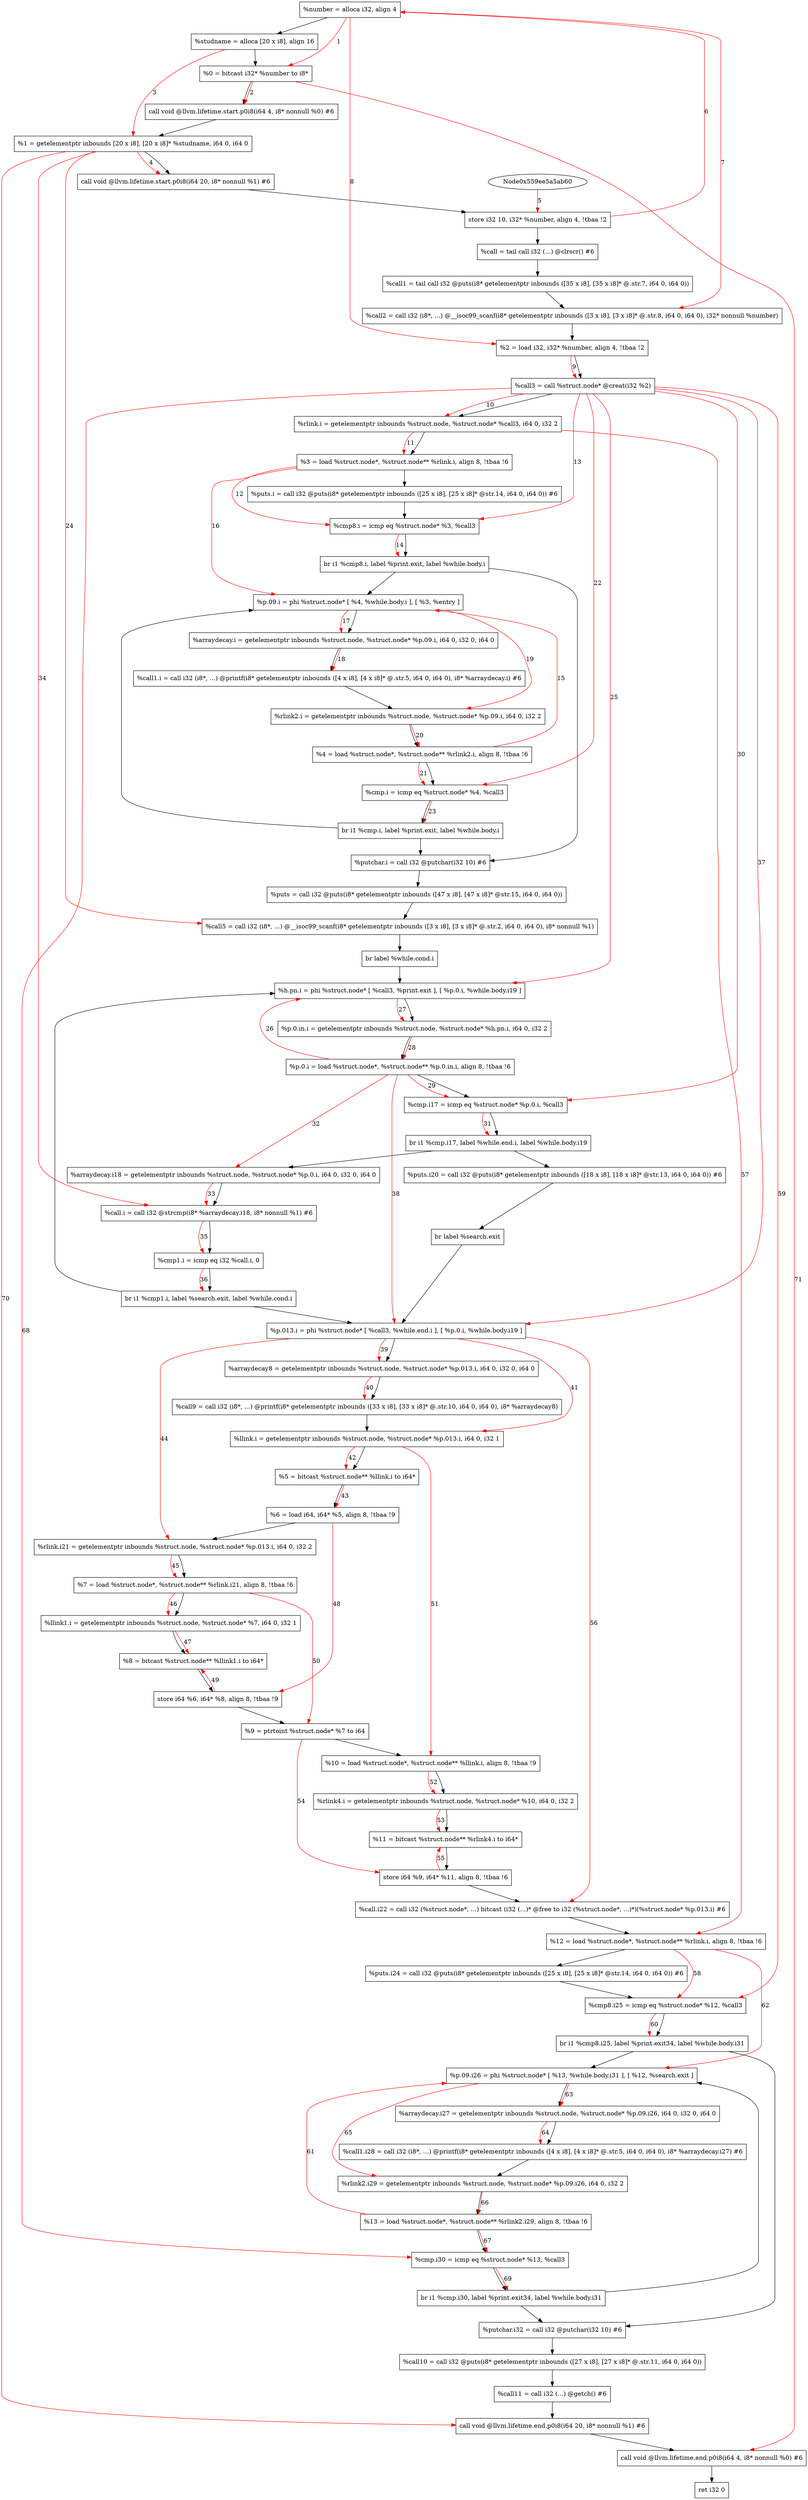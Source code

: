 digraph "CDFG for'main' function" {
	Node0x559ee5a5c158[shape=record, label="  %number = alloca i32, align 4"]
	Node0x559ee5a5c628[shape=record, label="  %studname = alloca [20 x i8], align 16"]
	Node0x559ee5a5c6b8[shape=record, label="  %0 = bitcast i32* %number to i8*"]
	Node0x559ee5a5c858[shape=record, label="  call void @llvm.lifetime.start.p0i8(i64 4, i8* nonnull %0) #6"]
	Node0x559ee5a5c948[shape=record, label="  %1 = getelementptr inbounds [20 x i8], [20 x i8]* %studname, i64 0, i64 0"]
	Node0x559ee5a5ca38[shape=record, label="  call void @llvm.lifetime.start.p0i8(i64 20, i8* nonnull %1) #6"]
	Node0x559ee5a5cb10[shape=record, label="  store i32 10, i32* %number, align 4, !tbaa !2"]
	Node0x559ee5a58398[shape=record, label="  %call = tail call i32 (...) @clrscr() #6"]
	Node0x559ee5a58530[shape=record, label="  %call1 = tail call i32 @puts(i8* getelementptr inbounds ([35 x i8], [35 x i8]* @.str.7, i64 0, i64 0))"]
	Node0x559ee5a586b8[shape=record, label="  %call2 = call i32 (i8*, ...) @__isoc99_scanf(i8* getelementptr inbounds ([3 x i8], [3 x i8]* @.str.8, i64 0, i64 0), i32* nonnull %number)"]
	Node0x559ee5a58778[shape=record, label="  %2 = load i32, i32* %number, align 4, !tbaa !2"]
	Node0x559ee5a587f0[shape=record, label="  %call3 = call %struct.node* @creat(i32 %2)"]
	Node0x559ee5a588d8[shape=record, label="  %rlink.i = getelementptr inbounds %struct.node, %struct.node* %call3, i64 0, i32 2"]
	Node0x559ee5a58968[shape=record, label="  %3 = load %struct.node*, %struct.node** %rlink.i, align 8, !tbaa !6"]
	Node0x559ee5a58a20[shape=record, label="  %puts.i = call i32 @puts(i8* getelementptr inbounds ([25 x i8], [25 x i8]* @str.14, i64 0, i64 0)) #6"]
	Node0x559ee5a58af0[shape=record, label="  %cmp8.i = icmp eq %struct.node* %3, %call3"]
	Node0x559ee5a5e568[shape=record, label="  br i1 %cmp8.i, label %print.exit, label %while.body.i"]
	Node0x559ee5a5e628[shape=record, label="  %p.09.i = phi %struct.node* [ %4, %while.body.i ], [ %3, %entry ]"]
	Node0x559ee5a5c570[shape=record, label="  %arraydecay.i = getelementptr inbounds %struct.node, %struct.node* %p.09.i, i64 0, i32 0, i64 0"]
	Node0x559ee5a5e8e8[shape=record, label="  %call1.i = call i32 (i8*, ...) @printf(i8* getelementptr inbounds ([4 x i8], [4 x i8]* @.str.5, i64 0, i64 0), i8* %arraydecay.i) #6"]
	Node0x559ee5a5e9f8[shape=record, label="  %rlink2.i = getelementptr inbounds %struct.node, %struct.node* %p.09.i, i64 0, i32 2"]
	Node0x559ee5a5e4d8[shape=record, label="  %4 = load %struct.node*, %struct.node** %rlink2.i, align 8, !tbaa !6"]
	Node0x559ee5a5eb00[shape=record, label="  %cmp.i = icmp eq %struct.node* %4, %call3"]
	Node0x559ee5a5eba8[shape=record, label="  br i1 %cmp.i, label %print.exit, label %while.body.i"]
	Node0x559ee5a5ec60[shape=record, label="  %putchar.i = call i32 @putchar(i32 10) #6"]
	Node0x559ee5a5edb0[shape=record, label="  %puts = call i32 @puts(i8* getelementptr inbounds ([47 x i8], [47 x i8]* @str.15, i64 0, i64 0))"]
	Node0x559ee5a5eeb8[shape=record, label="  %call5 = call i32 (i8*, ...) @__isoc99_scanf(i8* getelementptr inbounds ([3 x i8], [3 x i8]* @.str.2, i64 0, i64 0), i8* nonnull %1)"]
	Node0x559ee5a5efc8[shape=record, label="  br label %while.cond.i"]
	Node0x559ee5a5f148[shape=record, label="  %h.pn.i = phi %struct.node* [ %call3, %print.exit ], [ %p.0.i, %while.body.i19 ]"]
	Node0x559ee5a5f248[shape=record, label="  %p.0.in.i = getelementptr inbounds %struct.node, %struct.node* %h.pn.i, i64 0, i32 2"]
	Node0x559ee5a5f2e8[shape=record, label="  %p.0.i = load %struct.node*, %struct.node** %p.0.in.i, align 8, !tbaa !6"]
	Node0x559ee5a5f680[shape=record, label="  %cmp.i17 = icmp eq %struct.node* %p.0.i, %call3"]
	Node0x559ee5a5f778[shape=record, label="  br i1 %cmp.i17, label %while.end.i, label %while.body.i19"]
	Node0x559ee5a5f820[shape=record, label="  %arraydecay.i18 = getelementptr inbounds %struct.node, %struct.node* %p.0.i, i64 0, i32 0, i64 0"]
	Node0x559ee5a5f948[shape=record, label="  %call.i = call i32 @strcmp(i8* %arraydecay.i18, i8* nonnull %1) #6"]
	Node0x559ee5a5fa20[shape=record, label="  %cmp1.i = icmp eq i32 %call.i, 0"]
	Node0x559ee5a5fb28[shape=record, label="  br i1 %cmp1.i, label %search.exit, label %while.cond.i"]
	Node0x559ee5a5fbe0[shape=record, label="  %puts.i20 = call i32 @puts(i8* getelementptr inbounds ([18 x i8], [18 x i8]* @str.13, i64 0, i64 0)) #6"]
	Node0x559ee5a5e3f8[shape=record, label="  br label %search.exit"]
	Node0x559ee5a5fcb8[shape=record, label="  %p.013.i = phi %struct.node* [ %call3, %while.end.i ], [ %p.0.i, %while.body.i19 ]"]
	Node0x559ee5a5fdb0[shape=record, label="  %arraydecay8 = getelementptr inbounds %struct.node, %struct.node* %p.013.i, i64 0, i32 0, i64 0"]
	Node0x559ee5a5ff18[shape=record, label="  %call9 = call i32 (i8*, ...) @printf(i8* getelementptr inbounds ([33 x i8], [33 x i8]* @.str.10, i64 0, i64 0), i8* %arraydecay8)"]
	Node0x559ee5a60008[shape=record, label="  %llink.i = getelementptr inbounds %struct.node, %struct.node* %p.013.i, i64 0, i32 1"]
	Node0x559ee5a5f0f8[shape=record, label="  %5 = bitcast %struct.node** %llink.i to i64*"]
	Node0x559ee5a60098[shape=record, label="  %6 = load i64, i64* %5, align 8, !tbaa !9"]
	Node0x559ee5a60128[shape=record, label="  %rlink.i21 = getelementptr inbounds %struct.node, %struct.node* %p.013.i, i64 0, i32 2"]
	Node0x559ee5a601c8[shape=record, label="  %7 = load %struct.node*, %struct.node** %rlink.i21, align 8, !tbaa !6"]
	Node0x559ee5a60258[shape=record, label="  %llink1.i = getelementptr inbounds %struct.node, %struct.node* %7, i64 0, i32 1"]
	Node0x559ee5a602f8[shape=record, label="  %8 = bitcast %struct.node** %llink1.i to i64*"]
	Node0x559ee5a60400[shape=record, label="  store i64 %6, i64* %8, align 8, !tbaa !9"]
	Node0x559ee5a60468[shape=record, label="  %9 = ptrtoint %struct.node* %7 to i64"]
	Node0x559ee5a604c8[shape=record, label="  %10 = load %struct.node*, %struct.node** %llink.i, align 8, !tbaa !9"]
	Node0x559ee5a60558[shape=record, label="  %rlink4.i = getelementptr inbounds %struct.node, %struct.node* %10, i64 0, i32 2"]
	Node0x559ee5a605f8[shape=record, label="  %11 = bitcast %struct.node** %rlink4.i to i64*"]
	Node0x559ee5a60670[shape=record, label="  store i64 %9, i64* %11, align 8, !tbaa !6"]
	Node0x559ee5a60710[shape=record, label="  %call.i22 = call i32 (%struct.node*, ...) bitcast (i32 (...)* @free to i32 (%struct.node*, ...)*)(%struct.node* %p.013.i) #6"]
	Node0x559ee5a607c8[shape=record, label="  %12 = load %struct.node*, %struct.node** %rlink.i, align 8, !tbaa !6"]
	Node0x559ee5a60860[shape=record, label="  %puts.i24 = call i32 @puts(i8* getelementptr inbounds ([25 x i8], [25 x i8]* @str.14, i64 0, i64 0)) #6"]
	Node0x559ee5a60960[shape=record, label="  %cmp8.i25 = icmp eq %struct.node* %12, %call3"]
	Node0x559ee5a60bd8[shape=record, label="  br i1 %cmp8.i25, label %print.exit34, label %while.body.i31"]
	Node0x559ee5a60c58[shape=record, label="  %p.09.i26 = phi %struct.node* [ %13, %while.body.i31 ], [ %12, %search.exit ]"]
	Node0x559ee5a60d80[shape=record, label="  %arraydecay.i27 = getelementptr inbounds %struct.node, %struct.node* %p.09.i26, i64 0, i32 0, i64 0"]
	Node0x559ee5a60e48[shape=record, label="  %call1.i28 = call i32 (i8*, ...) @printf(i8* getelementptr inbounds ([4 x i8], [4 x i8]* @.str.5, i64 0, i64 0), i8* %arraydecay.i27) #6"]
	Node0x559ee5a60f88[shape=record, label="  %rlink2.i29 = getelementptr inbounds %struct.node, %struct.node* %p.09.i26, i64 0, i32 2"]
	Node0x559ee5a60b48[shape=record, label="  %13 = load %struct.node*, %struct.node** %rlink2.i29, align 8, !tbaa !6"]
	Node0x559ee5a61040[shape=record, label="  %cmp.i30 = icmp eq %struct.node* %13, %call3"]
	Node0x559ee5a616e8[shape=record, label="  br i1 %cmp.i30, label %print.exit34, label %while.body.i31"]
	Node0x559ee5a617a0[shape=record, label="  %putchar.i32 = call i32 @putchar(i32 10) #6"]
	Node0x559ee5a618f0[shape=record, label="  %call10 = call i32 @puts(i8* getelementptr inbounds ([27 x i8], [27 x i8]* @.str.11, i64 0, i64 0))"]
	Node0x559ee5a61aa8[shape=record, label="  %call11 = call i32 (...) @getch() #6"]
	Node0x559ee5a61c78[shape=record, label="  call void @llvm.lifetime.end.p0i8(i64 20, i8* nonnull %1) #6"]
	Node0x559ee5a61d88[shape=record, label="  call void @llvm.lifetime.end.p0i8(i64 4, i8* nonnull %0) #6"]
	Node0x559ee5a61e48[shape=record, label="  ret i32 0"]
	Node0x559ee5a5c158 -> Node0x559ee5a5c628
	Node0x559ee5a5c628 -> Node0x559ee5a5c6b8
	Node0x559ee5a5c6b8 -> Node0x559ee5a5c858
	Node0x559ee5a5c858 -> Node0x559ee5a5c948
	Node0x559ee5a5c948 -> Node0x559ee5a5ca38
	Node0x559ee5a5ca38 -> Node0x559ee5a5cb10
	Node0x559ee5a5cb10 -> Node0x559ee5a58398
	Node0x559ee5a58398 -> Node0x559ee5a58530
	Node0x559ee5a58530 -> Node0x559ee5a586b8
	Node0x559ee5a586b8 -> Node0x559ee5a58778
	Node0x559ee5a58778 -> Node0x559ee5a587f0
	Node0x559ee5a587f0 -> Node0x559ee5a588d8
	Node0x559ee5a588d8 -> Node0x559ee5a58968
	Node0x559ee5a58968 -> Node0x559ee5a58a20
	Node0x559ee5a58a20 -> Node0x559ee5a58af0
	Node0x559ee5a58af0 -> Node0x559ee5a5e568
	Node0x559ee5a5e568 -> Node0x559ee5a5ec60
	Node0x559ee5a5e568 -> Node0x559ee5a5e628
	Node0x559ee5a5e628 -> Node0x559ee5a5c570
	Node0x559ee5a5c570 -> Node0x559ee5a5e8e8
	Node0x559ee5a5e8e8 -> Node0x559ee5a5e9f8
	Node0x559ee5a5e9f8 -> Node0x559ee5a5e4d8
	Node0x559ee5a5e4d8 -> Node0x559ee5a5eb00
	Node0x559ee5a5eb00 -> Node0x559ee5a5eba8
	Node0x559ee5a5eba8 -> Node0x559ee5a5ec60
	Node0x559ee5a5eba8 -> Node0x559ee5a5e628
	Node0x559ee5a5ec60 -> Node0x559ee5a5edb0
	Node0x559ee5a5edb0 -> Node0x559ee5a5eeb8
	Node0x559ee5a5eeb8 -> Node0x559ee5a5efc8
	Node0x559ee5a5efc8 -> Node0x559ee5a5f148
	Node0x559ee5a5f148 -> Node0x559ee5a5f248
	Node0x559ee5a5f248 -> Node0x559ee5a5f2e8
	Node0x559ee5a5f2e8 -> Node0x559ee5a5f680
	Node0x559ee5a5f680 -> Node0x559ee5a5f778
	Node0x559ee5a5f778 -> Node0x559ee5a5fbe0
	Node0x559ee5a5f778 -> Node0x559ee5a5f820
	Node0x559ee5a5f820 -> Node0x559ee5a5f948
	Node0x559ee5a5f948 -> Node0x559ee5a5fa20
	Node0x559ee5a5fa20 -> Node0x559ee5a5fb28
	Node0x559ee5a5fb28 -> Node0x559ee5a5fcb8
	Node0x559ee5a5fb28 -> Node0x559ee5a5f148
	Node0x559ee5a5fbe0 -> Node0x559ee5a5e3f8
	Node0x559ee5a5e3f8 -> Node0x559ee5a5fcb8
	Node0x559ee5a5fcb8 -> Node0x559ee5a5fdb0
	Node0x559ee5a5fdb0 -> Node0x559ee5a5ff18
	Node0x559ee5a5ff18 -> Node0x559ee5a60008
	Node0x559ee5a60008 -> Node0x559ee5a5f0f8
	Node0x559ee5a5f0f8 -> Node0x559ee5a60098
	Node0x559ee5a60098 -> Node0x559ee5a60128
	Node0x559ee5a60128 -> Node0x559ee5a601c8
	Node0x559ee5a601c8 -> Node0x559ee5a60258
	Node0x559ee5a60258 -> Node0x559ee5a602f8
	Node0x559ee5a602f8 -> Node0x559ee5a60400
	Node0x559ee5a60400 -> Node0x559ee5a60468
	Node0x559ee5a60468 -> Node0x559ee5a604c8
	Node0x559ee5a604c8 -> Node0x559ee5a60558
	Node0x559ee5a60558 -> Node0x559ee5a605f8
	Node0x559ee5a605f8 -> Node0x559ee5a60670
	Node0x559ee5a60670 -> Node0x559ee5a60710
	Node0x559ee5a60710 -> Node0x559ee5a607c8
	Node0x559ee5a607c8 -> Node0x559ee5a60860
	Node0x559ee5a60860 -> Node0x559ee5a60960
	Node0x559ee5a60960 -> Node0x559ee5a60bd8
	Node0x559ee5a60bd8 -> Node0x559ee5a617a0
	Node0x559ee5a60bd8 -> Node0x559ee5a60c58
	Node0x559ee5a60c58 -> Node0x559ee5a60d80
	Node0x559ee5a60d80 -> Node0x559ee5a60e48
	Node0x559ee5a60e48 -> Node0x559ee5a60f88
	Node0x559ee5a60f88 -> Node0x559ee5a60b48
	Node0x559ee5a60b48 -> Node0x559ee5a61040
	Node0x559ee5a61040 -> Node0x559ee5a616e8
	Node0x559ee5a616e8 -> Node0x559ee5a617a0
	Node0x559ee5a616e8 -> Node0x559ee5a60c58
	Node0x559ee5a617a0 -> Node0x559ee5a618f0
	Node0x559ee5a618f0 -> Node0x559ee5a61aa8
	Node0x559ee5a61aa8 -> Node0x559ee5a61c78
	Node0x559ee5a61c78 -> Node0x559ee5a61d88
	Node0x559ee5a61d88 -> Node0x559ee5a61e48
edge [color=red]
	Node0x559ee5a5c158 -> Node0x559ee5a5c6b8[label="1"]
	Node0x559ee5a5c6b8 -> Node0x559ee5a5c858[label="2"]
	Node0x559ee5a5c628 -> Node0x559ee5a5c948[label="3"]
	Node0x559ee5a5c948 -> Node0x559ee5a5ca38[label="4"]
	Node0x559ee5a5ab60 -> Node0x559ee5a5cb10[label="5"]
	Node0x559ee5a5cb10 -> Node0x559ee5a5c158[label="6"]
	Node0x559ee5a5c158 -> Node0x559ee5a586b8[label="7"]
	Node0x559ee5a5c158 -> Node0x559ee5a58778[label="8"]
	Node0x559ee5a58778 -> Node0x559ee5a587f0[label="9"]
	Node0x559ee5a587f0 -> Node0x559ee5a588d8[label="10"]
	Node0x559ee5a588d8 -> Node0x559ee5a58968[label="11"]
	Node0x559ee5a58968 -> Node0x559ee5a58af0[label="12"]
	Node0x559ee5a587f0 -> Node0x559ee5a58af0[label="13"]
	Node0x559ee5a58af0 -> Node0x559ee5a5e568[label="14"]
	Node0x559ee5a5e4d8 -> Node0x559ee5a5e628[label="15"]
	Node0x559ee5a58968 -> Node0x559ee5a5e628[label="16"]
	Node0x559ee5a5e628 -> Node0x559ee5a5c570[label="17"]
	Node0x559ee5a5c570 -> Node0x559ee5a5e8e8[label="18"]
	Node0x559ee5a5e628 -> Node0x559ee5a5e9f8[label="19"]
	Node0x559ee5a5e9f8 -> Node0x559ee5a5e4d8[label="20"]
	Node0x559ee5a5e4d8 -> Node0x559ee5a5eb00[label="21"]
	Node0x559ee5a587f0 -> Node0x559ee5a5eb00[label="22"]
	Node0x559ee5a5eb00 -> Node0x559ee5a5eba8[label="23"]
	Node0x559ee5a5c948 -> Node0x559ee5a5eeb8[label="24"]
	Node0x559ee5a587f0 -> Node0x559ee5a5f148[label="25"]
	Node0x559ee5a5f2e8 -> Node0x559ee5a5f148[label="26"]
	Node0x559ee5a5f148 -> Node0x559ee5a5f248[label="27"]
	Node0x559ee5a5f248 -> Node0x559ee5a5f2e8[label="28"]
	Node0x559ee5a5f2e8 -> Node0x559ee5a5f680[label="29"]
	Node0x559ee5a587f0 -> Node0x559ee5a5f680[label="30"]
	Node0x559ee5a5f680 -> Node0x559ee5a5f778[label="31"]
	Node0x559ee5a5f2e8 -> Node0x559ee5a5f820[label="32"]
	Node0x559ee5a5f820 -> Node0x559ee5a5f948[label="33"]
	Node0x559ee5a5c948 -> Node0x559ee5a5f948[label="34"]
	Node0x559ee5a5f948 -> Node0x559ee5a5fa20[label="35"]
	Node0x559ee5a5fa20 -> Node0x559ee5a5fb28[label="36"]
	Node0x559ee5a587f0 -> Node0x559ee5a5fcb8[label="37"]
	Node0x559ee5a5f2e8 -> Node0x559ee5a5fcb8[label="38"]
	Node0x559ee5a5fcb8 -> Node0x559ee5a5fdb0[label="39"]
	Node0x559ee5a5fdb0 -> Node0x559ee5a5ff18[label="40"]
	Node0x559ee5a5fcb8 -> Node0x559ee5a60008[label="41"]
	Node0x559ee5a60008 -> Node0x559ee5a5f0f8[label="42"]
	Node0x559ee5a5f0f8 -> Node0x559ee5a60098[label="43"]
	Node0x559ee5a5fcb8 -> Node0x559ee5a60128[label="44"]
	Node0x559ee5a60128 -> Node0x559ee5a601c8[label="45"]
	Node0x559ee5a601c8 -> Node0x559ee5a60258[label="46"]
	Node0x559ee5a60258 -> Node0x559ee5a602f8[label="47"]
	Node0x559ee5a60098 -> Node0x559ee5a60400[label="48"]
	Node0x559ee5a60400 -> Node0x559ee5a602f8[label="49"]
	Node0x559ee5a601c8 -> Node0x559ee5a60468[label="50"]
	Node0x559ee5a60008 -> Node0x559ee5a604c8[label="51"]
	Node0x559ee5a604c8 -> Node0x559ee5a60558[label="52"]
	Node0x559ee5a60558 -> Node0x559ee5a605f8[label="53"]
	Node0x559ee5a60468 -> Node0x559ee5a60670[label="54"]
	Node0x559ee5a60670 -> Node0x559ee5a605f8[label="55"]
	Node0x559ee5a5fcb8 -> Node0x559ee5a60710[label="56"]
	Node0x559ee5a588d8 -> Node0x559ee5a607c8[label="57"]
	Node0x559ee5a607c8 -> Node0x559ee5a60960[label="58"]
	Node0x559ee5a587f0 -> Node0x559ee5a60960[label="59"]
	Node0x559ee5a60960 -> Node0x559ee5a60bd8[label="60"]
	Node0x559ee5a60b48 -> Node0x559ee5a60c58[label="61"]
	Node0x559ee5a607c8 -> Node0x559ee5a60c58[label="62"]
	Node0x559ee5a60c58 -> Node0x559ee5a60d80[label="63"]
	Node0x559ee5a60d80 -> Node0x559ee5a60e48[label="64"]
	Node0x559ee5a60c58 -> Node0x559ee5a60f88[label="65"]
	Node0x559ee5a60f88 -> Node0x559ee5a60b48[label="66"]
	Node0x559ee5a60b48 -> Node0x559ee5a61040[label="67"]
	Node0x559ee5a587f0 -> Node0x559ee5a61040[label="68"]
	Node0x559ee5a61040 -> Node0x559ee5a616e8[label="69"]
	Node0x559ee5a5c948 -> Node0x559ee5a61c78[label="70"]
	Node0x559ee5a5c6b8 -> Node0x559ee5a61d88[label="71"]
}
